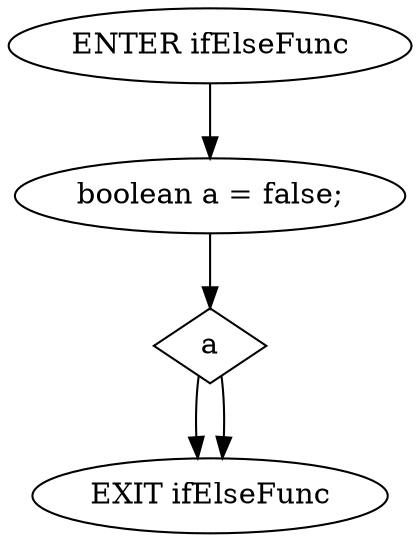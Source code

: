 digraph G {
  0 [ label="ENTER ifElseFunc" ];
  1 [ label="EXIT ifElseFunc" ];
  2 [ label="boolean a = false;" ];
  3 [ shape="diamond" label="a" ];
  0 -> 2;
  2 -> 3;
  3 -> 1;
  3 -> 1;
}
